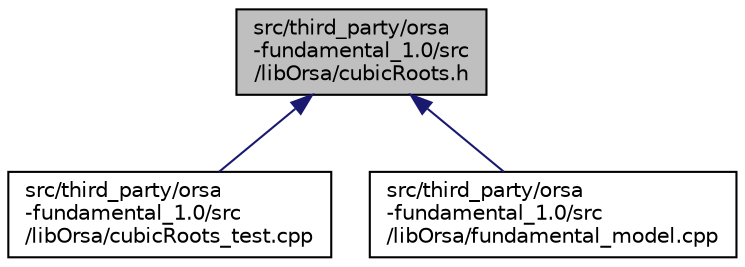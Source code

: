 digraph "src/third_party/orsa-fundamental_1.0/src/libOrsa/cubicRoots.h"
{
  edge [fontname="Helvetica",fontsize="10",labelfontname="Helvetica",labelfontsize="10"];
  node [fontname="Helvetica",fontsize="10",shape=record];
  Node1 [label="src/third_party/orsa\l-fundamental_1.0/src\l/libOrsa/cubicRoots.h",height=0.2,width=0.4,color="black", fillcolor="grey75", style="filled", fontcolor="black"];
  Node1 -> Node2 [dir="back",color="midnightblue",fontsize="10",style="solid"];
  Node2 [label="src/third_party/orsa\l-fundamental_1.0/src\l/libOrsa/cubicRoots_test.cpp",height=0.2,width=0.4,color="black", fillcolor="white", style="filled",URL="$cubicRoots__test_8cpp.html"];
  Node1 -> Node3 [dir="back",color="midnightblue",fontsize="10",style="solid"];
  Node3 [label="src/third_party/orsa\l-fundamental_1.0/src\l/libOrsa/fundamental_model.cpp",height=0.2,width=0.4,color="black", fillcolor="white", style="filled",URL="$fundamental__model_8cpp.html",tooltip="Fundamental matrix model. "];
}
